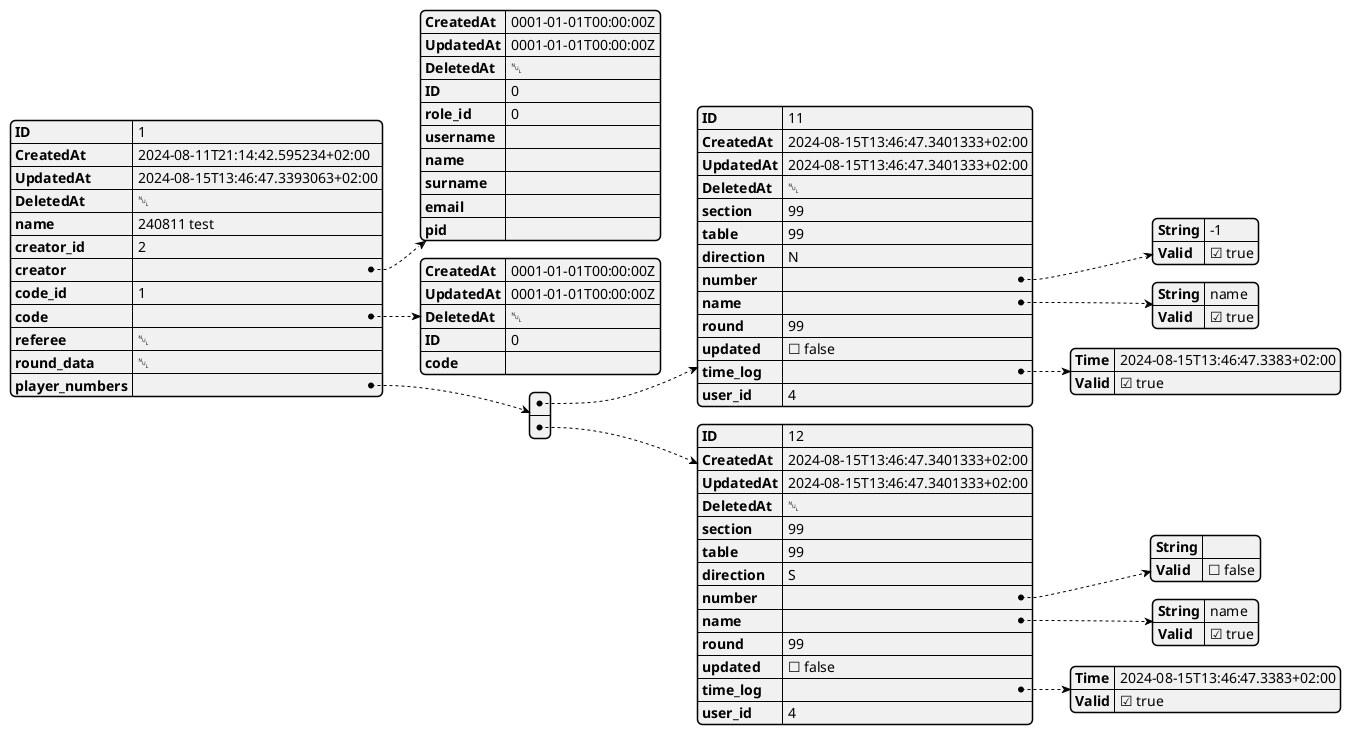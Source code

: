 @startjson
{
	"ID": 1,
	"CreatedAt": "2024-08-11T21:14:42.595234+02:00",
	"UpdatedAt": "2024-08-15T13:46:47.3393063+02:00",
	"DeletedAt": null,
	"name": "240811 test",
	"creator_id": 2,
	"creator": {
		"CreatedAt": "0001-01-01T00:00:00Z",
		"UpdatedAt": "0001-01-01T00:00:00Z",
		"DeletedAt": null,
		"ID": 0,
		"role_id": 0,
		"username": "",
		"name": "",
		"surname": "",
		"email": "",
		"pid": ""
	},
	"code_id": 1,
	"code": {
		"CreatedAt": "0001-01-01T00:00:00Z",
		"UpdatedAt": "0001-01-01T00:00:00Z",
		"DeletedAt": null,
		"ID": 0,
		"code": ""
	},
	"referee": null,
	"round_data": null,
	"player_numbers": [
		{
			"ID": 11,
			"CreatedAt": "2024-08-15T13:46:47.3401333+02:00",
			"UpdatedAt": "2024-08-15T13:46:47.3401333+02:00",
			"DeletedAt": null,
			"section": 99,
			"table": 99,
			"direction": "N",
			"number": {
				"String": "-1",
				"Valid": true
			},
			"name": {
				"String": "name",
				"Valid": true
			},
			"round": 99,
			"updated": false,
			"time_log": {
				"Time": "2024-08-15T13:46:47.3383+02:00",
				"Valid": true
			},
			"user_id": 4
		},
		{
			"ID": 12,
			"CreatedAt": "2024-08-15T13:46:47.3401333+02:00",
			"UpdatedAt": "2024-08-15T13:46:47.3401333+02:00",
			"DeletedAt": null,
			"section": 99,
			"table": 99,
			"direction": "S",
			"number": {
				"String": "",
				"Valid": false
			},
			"name": {
				"String": "name",
				"Valid": true
			},
			"round": 99,
			"updated": false,
			"time_log": {
				"Time": "2024-08-15T13:46:47.3383+02:00",
				"Valid": true
			},
			"user_id": 4
		}
	]
}
@endjson
